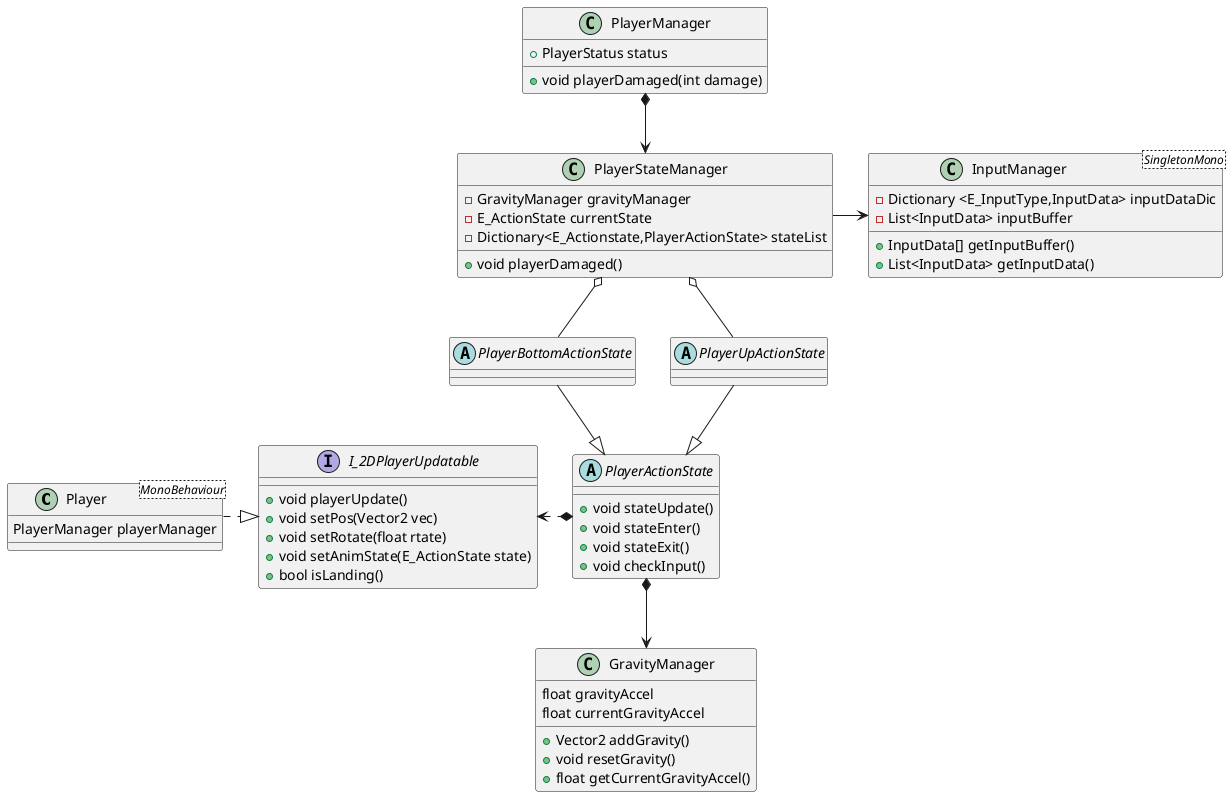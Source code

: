 @startuml 自機周りクラス設計
    class Player <MonoBehaviour>{ 
        PlayerManager playerManager
    }


    class PlayerManager {
        + PlayerStatus status
        + void playerDamaged(int damage)
    }


    class PlayerStateManager {
        - GravityManager gravityManager
        - E_ActionState currentState
        - Dictionary<E_Actionstate,PlayerActionState> stateList

        + void playerDamaged()
    }


    class GravityManager{
        float gravityAccel
        float currentGravityAccel

        + Vector2 addGravity()
        + void resetGravity()
        + float getCurrentGravityAccel()
    }


    interface I_2DPlayerUpdatable{
        + void playerUpdate()
        + void setPos(Vector2 vec)
        + void setRotate(float rtate)
        + void setAnimState(E_ActionState state)
        + bool isLanding()
    }


    abstract PlayerActionState{
        + void stateUpdate()
        + void stateEnter()
        + void stateExit()
        + void checkInput()
    }

    abstract PlayerUpActionState{
    }

    abstract PlayerBottomActionState{
    }


    Class InputManager <SingletonMono>{
        - Dictionary <E_InputType,InputData> inputDataDic
        - List<InputData> inputBuffer
        + InputData[] getInputBuffer()
        + List<InputData> getInputData()
    }

    

    Player .right.|> I_2DPlayerUpdatable
    PlayerActionState *.left.> I_2DPlayerUpdatable

    PlayerActionState <|-up- PlayerUpActionState
    PlayerActionState <|-up- PlayerBottomActionState
    PlayerActionState *--> GravityManager

    PlayerStateManager o-- PlayerUpActionState
    PlayerStateManager o-- PlayerBottomActionState

    PlayerManager *-down-> PlayerStateManager

    PlayerStateManager -right-> InputManager





@enduml